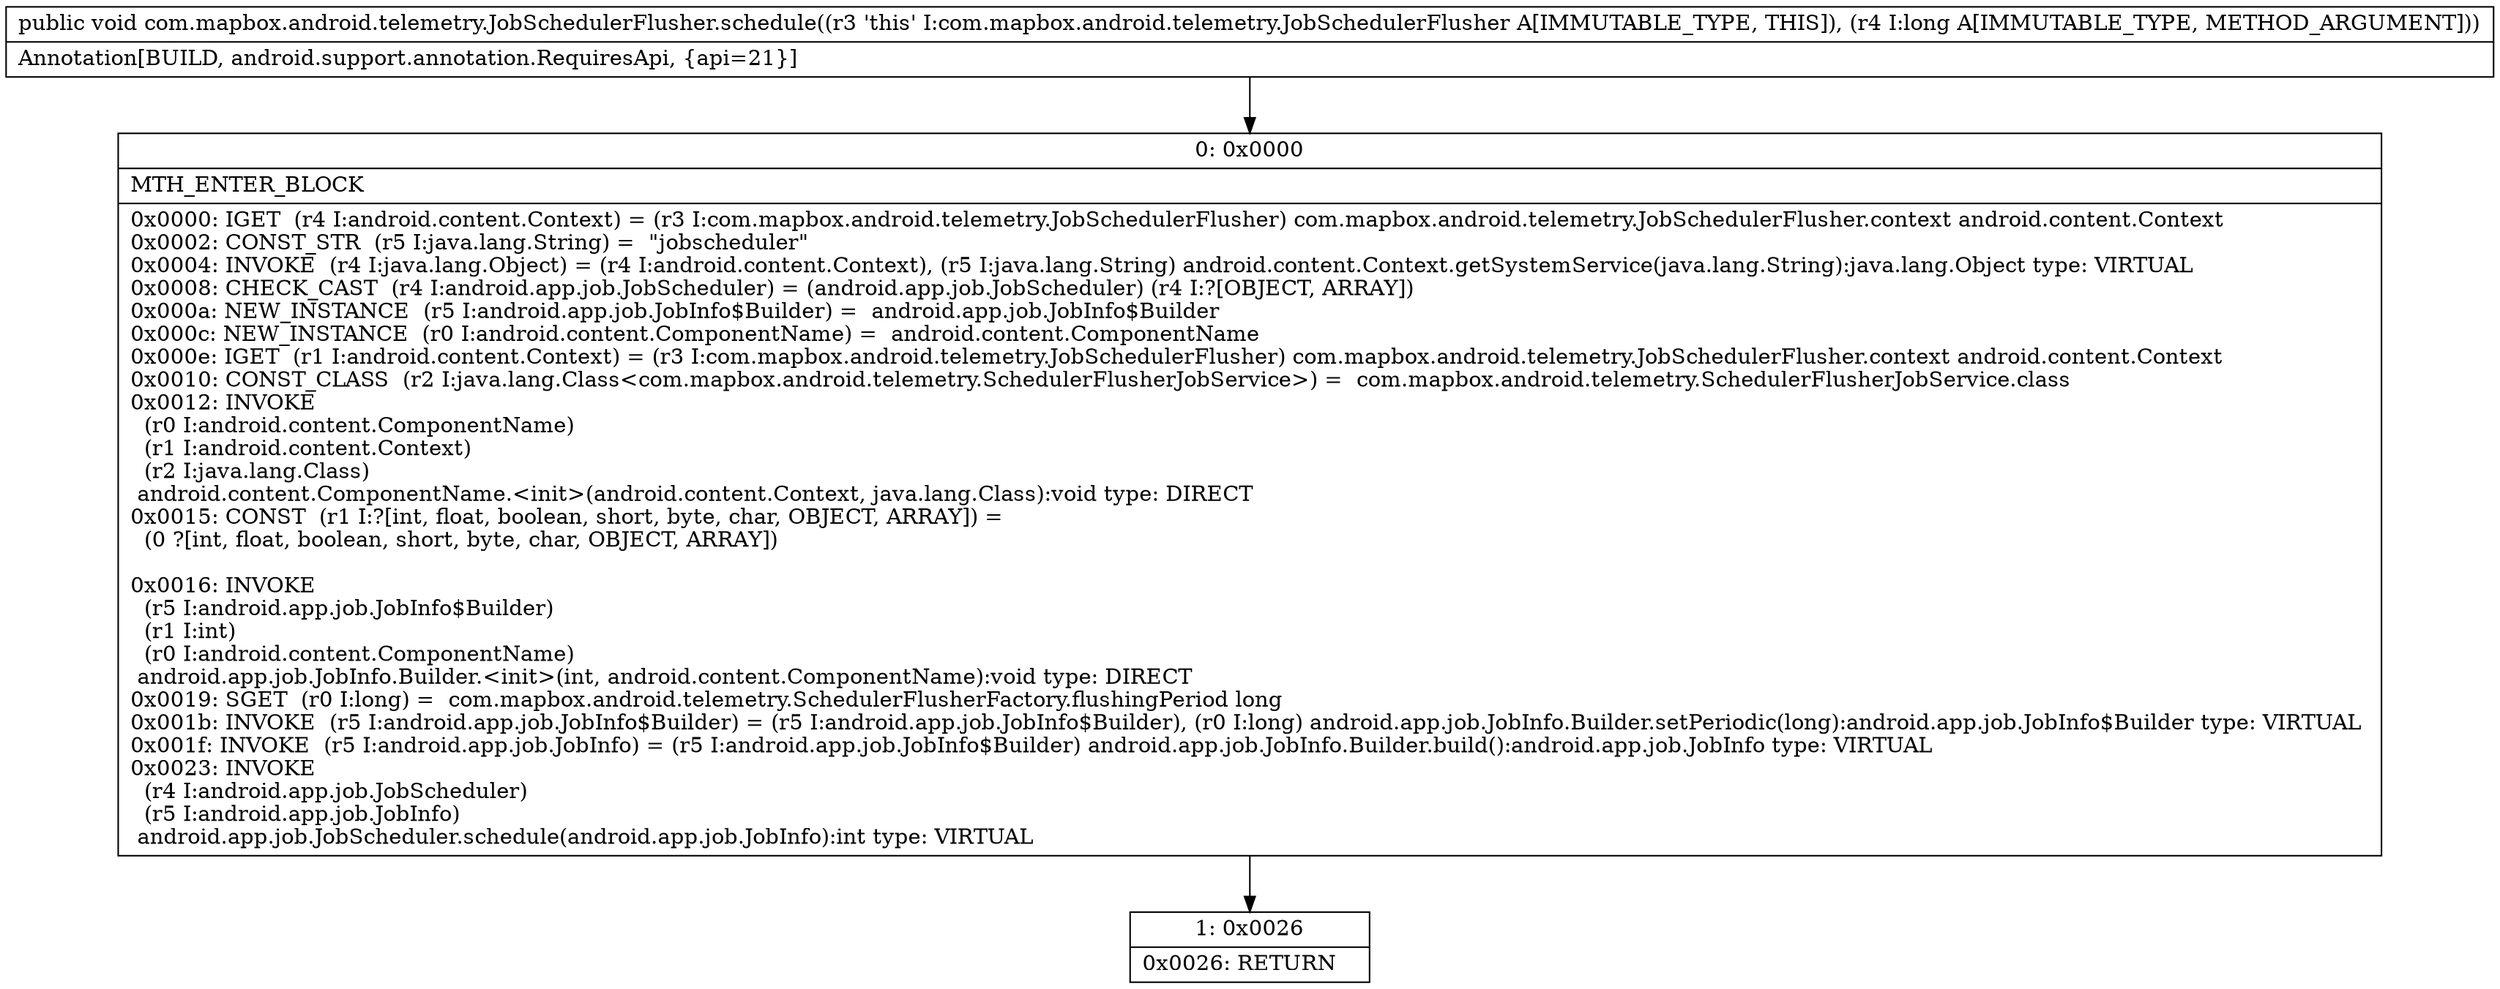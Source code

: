 digraph "CFG forcom.mapbox.android.telemetry.JobSchedulerFlusher.schedule(J)V" {
Node_0 [shape=record,label="{0\:\ 0x0000|MTH_ENTER_BLOCK\l|0x0000: IGET  (r4 I:android.content.Context) = (r3 I:com.mapbox.android.telemetry.JobSchedulerFlusher) com.mapbox.android.telemetry.JobSchedulerFlusher.context android.content.Context \l0x0002: CONST_STR  (r5 I:java.lang.String) =  \"jobscheduler\" \l0x0004: INVOKE  (r4 I:java.lang.Object) = (r4 I:android.content.Context), (r5 I:java.lang.String) android.content.Context.getSystemService(java.lang.String):java.lang.Object type: VIRTUAL \l0x0008: CHECK_CAST  (r4 I:android.app.job.JobScheduler) = (android.app.job.JobScheduler) (r4 I:?[OBJECT, ARRAY]) \l0x000a: NEW_INSTANCE  (r5 I:android.app.job.JobInfo$Builder) =  android.app.job.JobInfo$Builder \l0x000c: NEW_INSTANCE  (r0 I:android.content.ComponentName) =  android.content.ComponentName \l0x000e: IGET  (r1 I:android.content.Context) = (r3 I:com.mapbox.android.telemetry.JobSchedulerFlusher) com.mapbox.android.telemetry.JobSchedulerFlusher.context android.content.Context \l0x0010: CONST_CLASS  (r2 I:java.lang.Class\<com.mapbox.android.telemetry.SchedulerFlusherJobService\>) =  com.mapbox.android.telemetry.SchedulerFlusherJobService.class \l0x0012: INVOKE  \l  (r0 I:android.content.ComponentName)\l  (r1 I:android.content.Context)\l  (r2 I:java.lang.Class)\l android.content.ComponentName.\<init\>(android.content.Context, java.lang.Class):void type: DIRECT \l0x0015: CONST  (r1 I:?[int, float, boolean, short, byte, char, OBJECT, ARRAY]) = \l  (0 ?[int, float, boolean, short, byte, char, OBJECT, ARRAY])\l \l0x0016: INVOKE  \l  (r5 I:android.app.job.JobInfo$Builder)\l  (r1 I:int)\l  (r0 I:android.content.ComponentName)\l android.app.job.JobInfo.Builder.\<init\>(int, android.content.ComponentName):void type: DIRECT \l0x0019: SGET  (r0 I:long) =  com.mapbox.android.telemetry.SchedulerFlusherFactory.flushingPeriod long \l0x001b: INVOKE  (r5 I:android.app.job.JobInfo$Builder) = (r5 I:android.app.job.JobInfo$Builder), (r0 I:long) android.app.job.JobInfo.Builder.setPeriodic(long):android.app.job.JobInfo$Builder type: VIRTUAL \l0x001f: INVOKE  (r5 I:android.app.job.JobInfo) = (r5 I:android.app.job.JobInfo$Builder) android.app.job.JobInfo.Builder.build():android.app.job.JobInfo type: VIRTUAL \l0x0023: INVOKE  \l  (r4 I:android.app.job.JobScheduler)\l  (r5 I:android.app.job.JobInfo)\l android.app.job.JobScheduler.schedule(android.app.job.JobInfo):int type: VIRTUAL \l}"];
Node_1 [shape=record,label="{1\:\ 0x0026|0x0026: RETURN   \l}"];
MethodNode[shape=record,label="{public void com.mapbox.android.telemetry.JobSchedulerFlusher.schedule((r3 'this' I:com.mapbox.android.telemetry.JobSchedulerFlusher A[IMMUTABLE_TYPE, THIS]), (r4 I:long A[IMMUTABLE_TYPE, METHOD_ARGUMENT]))  | Annotation[BUILD, android.support.annotation.RequiresApi, \{api=21\}]\l}"];
MethodNode -> Node_0;
Node_0 -> Node_1;
}

